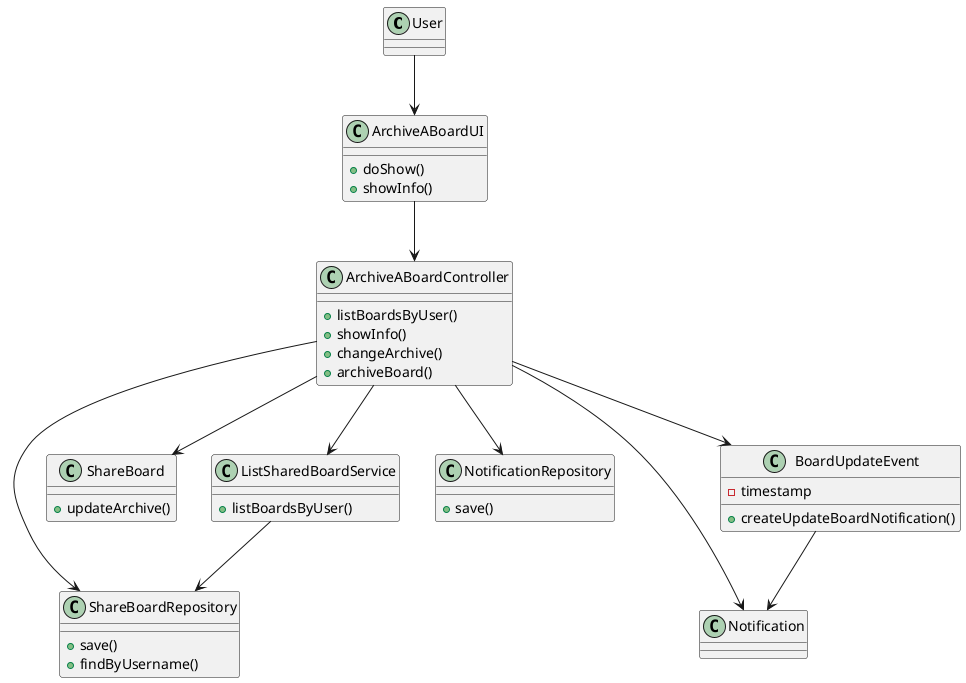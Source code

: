 @startuml

class User

class ArchiveABoardUI {
    +doShow()
    +showInfo()
}

class ArchiveABoardController {
    +listBoardsByUser()
    +showInfo()
    +changeArchive()
    +archiveBoard()
}

class ListSharedBoardService {
    +listBoardsByUser()
}

class ShareBoard {
    +updateArchive()
}


class Notification {
}

class NotificationRepository{
    +save()
}

class ShareBoardRepository{
    +save()
    +findByUsername()
}


class BoardUpdateEvent{
    -timestamp
    +createUpdateBoardNotification()
}


User-->ArchiveABoardUI
ArchiveABoardUI-->ArchiveABoardController
ArchiveABoardController-->ListSharedBoardService
ArchiveABoardController-->ShareBoard
ArchiveABoardController-->Notification
ArchiveABoardController-->BoardUpdateEvent
ArchiveABoardController-->NotificationRepository
ArchiveABoardController-->ShareBoardRepository
ListSharedBoardService-->ShareBoardRepository
BoardUpdateEvent-->Notification
@enduml
